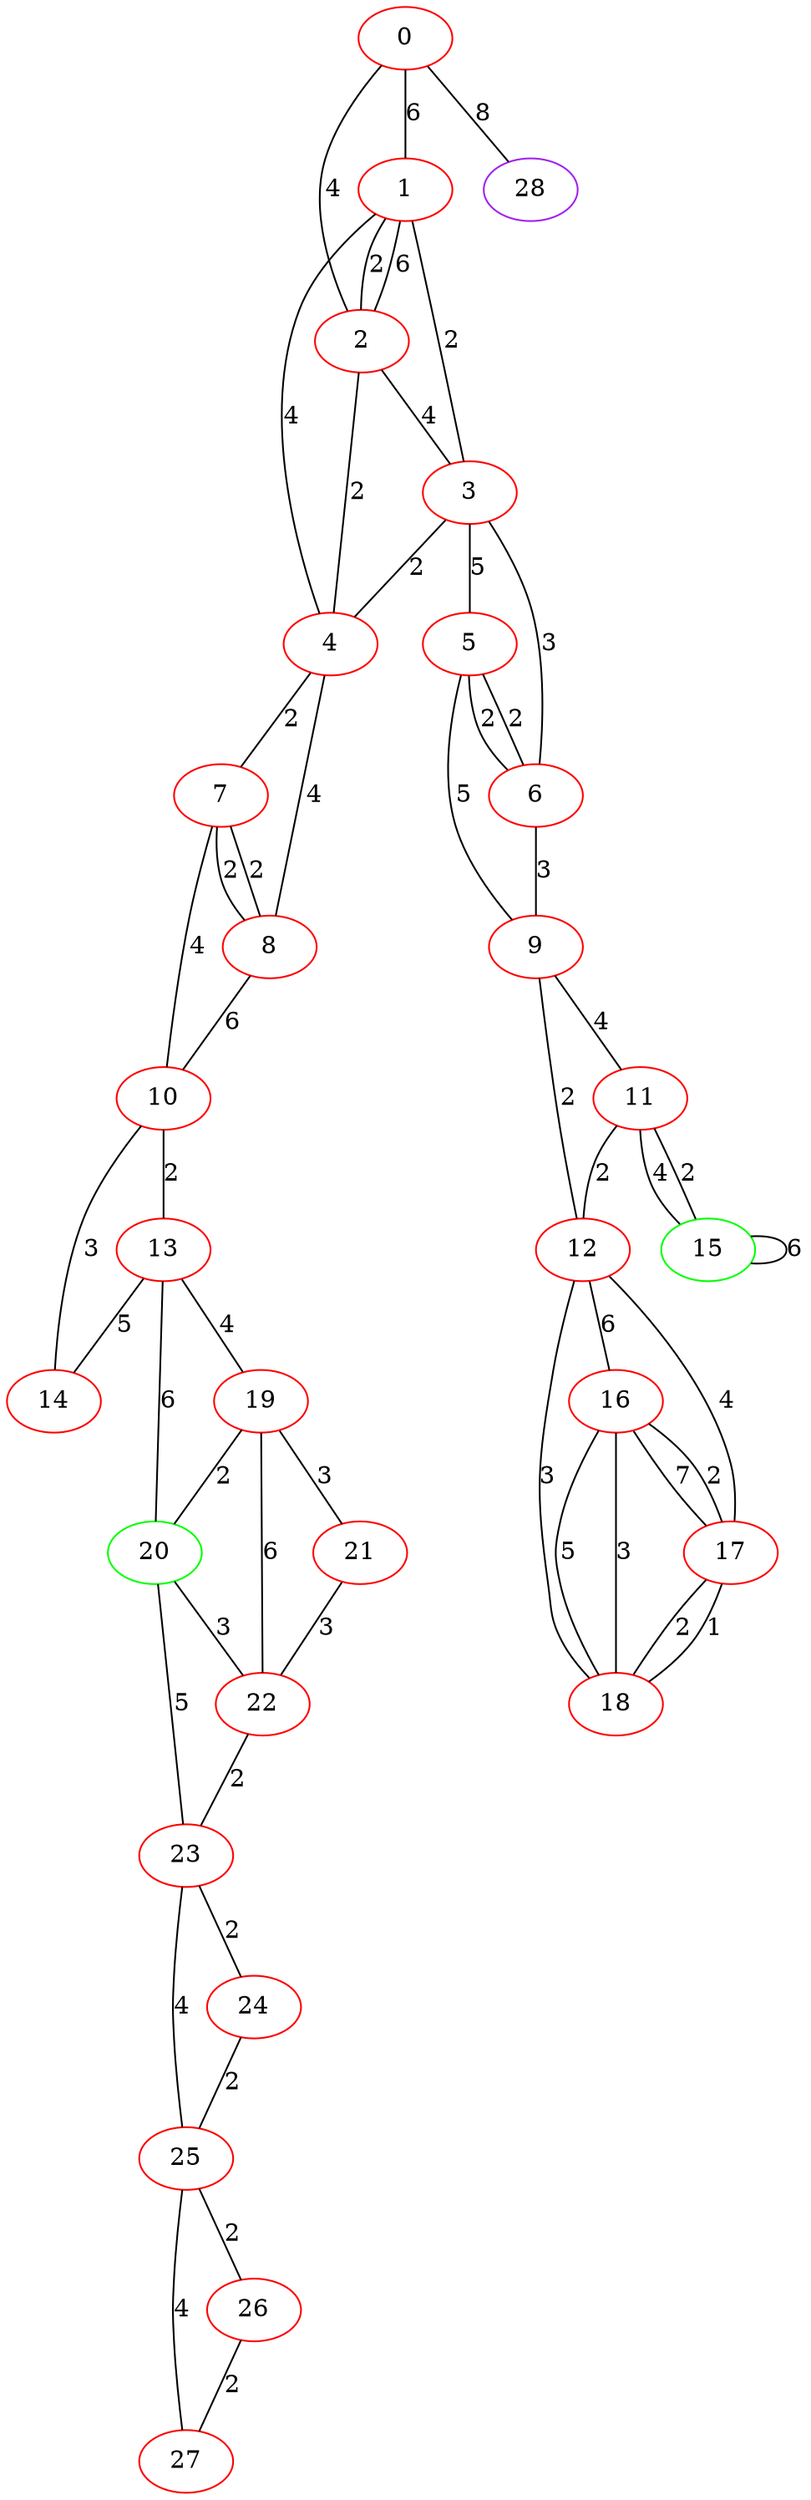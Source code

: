 graph "" {
0 [color=red, weight=1];
1 [color=red, weight=1];
2 [color=red, weight=1];
3 [color=red, weight=1];
4 [color=red, weight=1];
5 [color=red, weight=1];
6 [color=red, weight=1];
7 [color=red, weight=1];
8 [color=red, weight=1];
9 [color=red, weight=1];
10 [color=red, weight=1];
11 [color=red, weight=1];
12 [color=red, weight=1];
13 [color=red, weight=1];
14 [color=red, weight=1];
15 [color=green, weight=2];
16 [color=red, weight=1];
17 [color=red, weight=1];
18 [color=red, weight=1];
19 [color=red, weight=1];
20 [color=green, weight=2];
21 [color=red, weight=1];
22 [color=red, weight=1];
23 [color=red, weight=1];
24 [color=red, weight=1];
25 [color=red, weight=1];
26 [color=red, weight=1];
27 [color=red, weight=1];
28 [color=purple, weight=4];
0 -- 1  [key=0, label=6];
0 -- 2  [key=0, label=4];
0 -- 28  [key=0, label=8];
1 -- 2  [key=0, label=2];
1 -- 2  [key=1, label=6];
1 -- 3  [key=0, label=2];
1 -- 4  [key=0, label=4];
2 -- 3  [key=0, label=4];
2 -- 4  [key=0, label=2];
3 -- 4  [key=0, label=2];
3 -- 5  [key=0, label=5];
3 -- 6  [key=0, label=3];
4 -- 8  [key=0, label=4];
4 -- 7  [key=0, label=2];
5 -- 9  [key=0, label=5];
5 -- 6  [key=0, label=2];
5 -- 6  [key=1, label=2];
6 -- 9  [key=0, label=3];
7 -- 8  [key=0, label=2];
7 -- 8  [key=1, label=2];
7 -- 10  [key=0, label=4];
8 -- 10  [key=0, label=6];
9 -- 11  [key=0, label=4];
9 -- 12  [key=0, label=2];
10 -- 13  [key=0, label=2];
10 -- 14  [key=0, label=3];
11 -- 12  [key=0, label=2];
11 -- 15  [key=0, label=4];
11 -- 15  [key=1, label=2];
12 -- 16  [key=0, label=6];
12 -- 18  [key=0, label=3];
12 -- 17  [key=0, label=4];
13 -- 19  [key=0, label=4];
13 -- 20  [key=0, label=6];
13 -- 14  [key=0, label=5];
15 -- 15  [key=0, label=6];
16 -- 17  [key=0, label=7];
16 -- 17  [key=1, label=2];
16 -- 18  [key=0, label=5];
16 -- 18  [key=1, label=3];
17 -- 18  [key=0, label=2];
17 -- 18  [key=1, label=1];
19 -- 20  [key=0, label=2];
19 -- 22  [key=0, label=6];
19 -- 21  [key=0, label=3];
20 -- 22  [key=0, label=3];
20 -- 23  [key=0, label=5];
21 -- 22  [key=0, label=3];
22 -- 23  [key=0, label=2];
23 -- 24  [key=0, label=2];
23 -- 25  [key=0, label=4];
24 -- 25  [key=0, label=2];
25 -- 26  [key=0, label=2];
25 -- 27  [key=0, label=4];
26 -- 27  [key=0, label=2];
}
